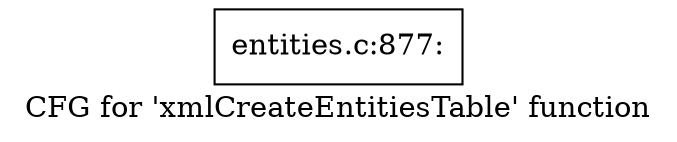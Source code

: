 digraph "CFG for 'xmlCreateEntitiesTable' function" {
	label="CFG for 'xmlCreateEntitiesTable' function";

	Node0x559a62186b80 [shape=record,label="{entities.c:877:}"];
}
